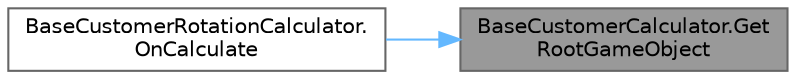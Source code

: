 digraph "BaseCustomerCalculator.GetRootGameObject"
{
 // LATEX_PDF_SIZE
  bgcolor="transparent";
  edge [fontname=Helvetica,fontsize=10,labelfontname=Helvetica,labelfontsize=10];
  node [fontname=Helvetica,fontsize=10,shape=box,height=0.2,width=0.4];
  rankdir="RL";
  Node1 [id="Node000001",label="BaseCustomerCalculator.Get\lRootGameObject",height=0.2,width=0.4,color="gray40", fillcolor="grey60", style="filled", fontcolor="black",tooltip=" "];
  Node1 -> Node2 [id="edge2_Node000001_Node000002",dir="back",color="steelblue1",style="solid",tooltip=" "];
  Node2 [id="Node000002",label="BaseCustomerRotationCalculator.\lOnCalculate",height=0.2,width=0.4,color="grey40", fillcolor="white", style="filled",URL="$class_base_customer_rotation_calculator.html#a641e99b7e12bafed08be91a84ba8f431",tooltip=" "];
}
